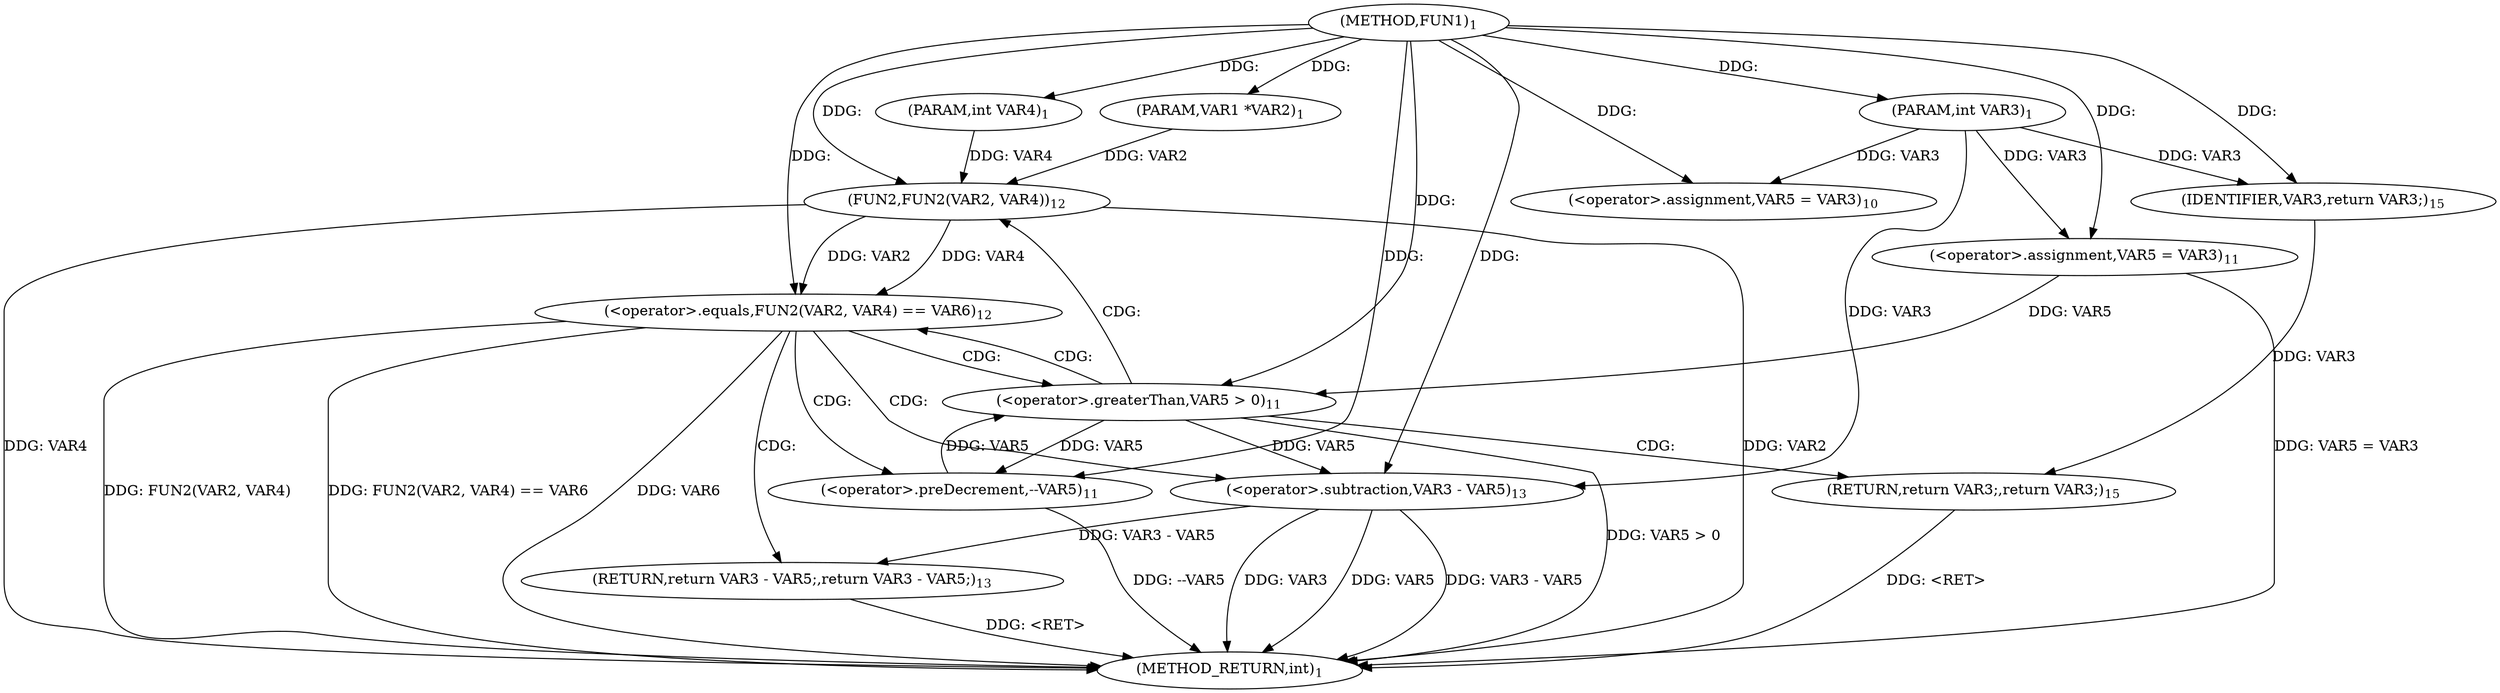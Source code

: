 digraph "FUN1" {  
"8" [label = <(METHOD,FUN1)<SUB>1</SUB>> ]
"41" [label = <(METHOD_RETURN,int)<SUB>1</SUB>> ]
"9" [label = <(PARAM,VAR1 *VAR2)<SUB>1</SUB>> ]
"10" [label = <(PARAM,int VAR3)<SUB>1</SUB>> ]
"11" [label = <(PARAM,int VAR4)<SUB>1</SUB>> ]
"14" [label = <(&lt;operator&gt;.assignment,VAR5 = VAR3)<SUB>10</SUB>> ]
"39" [label = <(RETURN,return VAR3;,return VAR3;)<SUB>15</SUB>> ]
"22" [label = <(&lt;operator&gt;.greaterThan,VAR5 &gt; 0)<SUB>11</SUB>> ]
"25" [label = <(&lt;operator&gt;.preDecrement,--VAR5)<SUB>11</SUB>> ]
"40" [label = <(IDENTIFIER,VAR3,return VAR3;)<SUB>15</SUB>> ]
"19" [label = <(&lt;operator&gt;.assignment,VAR5 = VAR3)<SUB>11</SUB>> ]
"29" [label = <(&lt;operator&gt;.equals,FUN2(VAR2, VAR4) == VAR6)<SUB>12</SUB>> ]
"35" [label = <(RETURN,return VAR3 - VAR5;,return VAR3 - VAR5;)<SUB>13</SUB>> ]
"30" [label = <(FUN2,FUN2(VAR2, VAR4))<SUB>12</SUB>> ]
"36" [label = <(&lt;operator&gt;.subtraction,VAR3 - VAR5)<SUB>13</SUB>> ]
  "39" -> "41"  [ label = "DDG: &lt;RET&gt;"] 
  "35" -> "41"  [ label = "DDG: &lt;RET&gt;"] 
  "19" -> "41"  [ label = "DDG: VAR5 = VAR3"] 
  "22" -> "41"  [ label = "DDG: VAR5 &gt; 0"] 
  "30" -> "41"  [ label = "DDG: VAR2"] 
  "30" -> "41"  [ label = "DDG: VAR4"] 
  "29" -> "41"  [ label = "DDG: FUN2(VAR2, VAR4)"] 
  "29" -> "41"  [ label = "DDG: FUN2(VAR2, VAR4) == VAR6"] 
  "25" -> "41"  [ label = "DDG: --VAR5"] 
  "36" -> "41"  [ label = "DDG: VAR3"] 
  "36" -> "41"  [ label = "DDG: VAR5"] 
  "36" -> "41"  [ label = "DDG: VAR3 - VAR5"] 
  "29" -> "41"  [ label = "DDG: VAR6"] 
  "8" -> "9"  [ label = "DDG: "] 
  "8" -> "10"  [ label = "DDG: "] 
  "8" -> "11"  [ label = "DDG: "] 
  "10" -> "14"  [ label = "DDG: VAR3"] 
  "8" -> "14"  [ label = "DDG: "] 
  "40" -> "39"  [ label = "DDG: VAR3"] 
  "8" -> "40"  [ label = "DDG: "] 
  "10" -> "40"  [ label = "DDG: VAR3"] 
  "8" -> "19"  [ label = "DDG: "] 
  "10" -> "19"  [ label = "DDG: VAR3"] 
  "19" -> "22"  [ label = "DDG: VAR5"] 
  "25" -> "22"  [ label = "DDG: VAR5"] 
  "8" -> "22"  [ label = "DDG: "] 
  "22" -> "25"  [ label = "DDG: VAR5"] 
  "8" -> "25"  [ label = "DDG: "] 
  "30" -> "29"  [ label = "DDG: VAR2"] 
  "30" -> "29"  [ label = "DDG: VAR4"] 
  "8" -> "29"  [ label = "DDG: "] 
  "36" -> "35"  [ label = "DDG: VAR3 - VAR5"] 
  "9" -> "30"  [ label = "DDG: VAR2"] 
  "8" -> "30"  [ label = "DDG: "] 
  "11" -> "30"  [ label = "DDG: VAR4"] 
  "8" -> "36"  [ label = "DDG: "] 
  "10" -> "36"  [ label = "DDG: VAR3"] 
  "22" -> "36"  [ label = "DDG: VAR5"] 
  "22" -> "30"  [ label = "CDG: "] 
  "22" -> "29"  [ label = "CDG: "] 
  "22" -> "39"  [ label = "CDG: "] 
  "29" -> "36"  [ label = "CDG: "] 
  "29" -> "35"  [ label = "CDG: "] 
  "29" -> "25"  [ label = "CDG: "] 
  "29" -> "22"  [ label = "CDG: "] 
}
